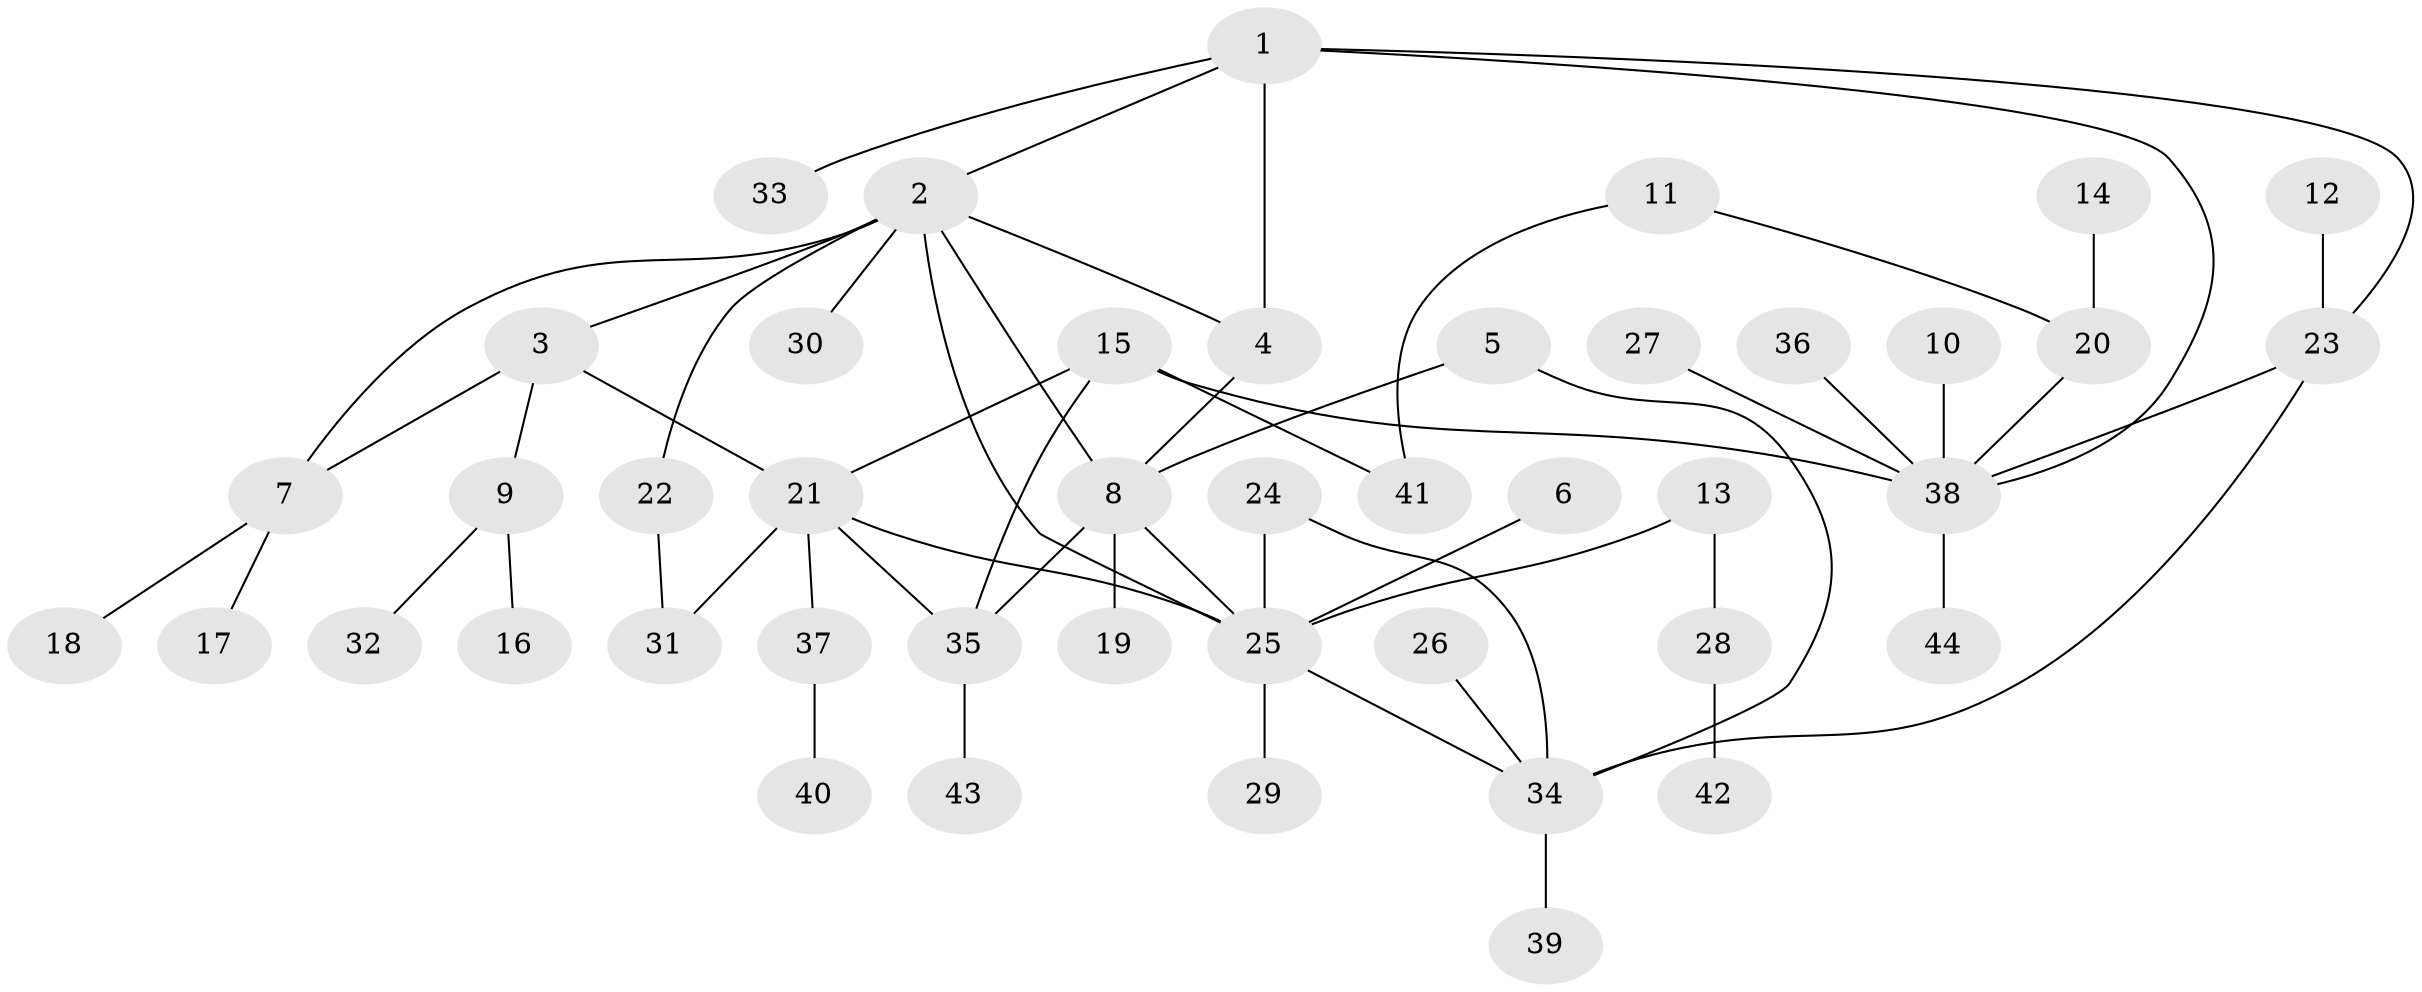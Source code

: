// original degree distribution, {3: 0.09722222222222222, 7: 0.027777777777777776, 10: 0.013888888888888888, 5: 0.08333333333333333, 6: 0.027777777777777776, 4: 0.041666666666666664, 9: 0.013888888888888888, 1: 0.5, 2: 0.19444444444444445}
// Generated by graph-tools (version 1.1) at 2025/37/03/04/25 23:37:43]
// undirected, 44 vertices, 57 edges
graph export_dot {
  node [color=gray90,style=filled];
  1;
  2;
  3;
  4;
  5;
  6;
  7;
  8;
  9;
  10;
  11;
  12;
  13;
  14;
  15;
  16;
  17;
  18;
  19;
  20;
  21;
  22;
  23;
  24;
  25;
  26;
  27;
  28;
  29;
  30;
  31;
  32;
  33;
  34;
  35;
  36;
  37;
  38;
  39;
  40;
  41;
  42;
  43;
  44;
  1 -- 2 [weight=1.0];
  1 -- 4 [weight=1.0];
  1 -- 23 [weight=1.0];
  1 -- 33 [weight=1.0];
  1 -- 38 [weight=1.0];
  2 -- 3 [weight=1.0];
  2 -- 4 [weight=1.0];
  2 -- 7 [weight=1.0];
  2 -- 8 [weight=1.0];
  2 -- 22 [weight=1.0];
  2 -- 25 [weight=2.0];
  2 -- 30 [weight=1.0];
  3 -- 7 [weight=1.0];
  3 -- 9 [weight=1.0];
  3 -- 21 [weight=1.0];
  4 -- 8 [weight=1.0];
  5 -- 8 [weight=1.0];
  5 -- 34 [weight=1.0];
  6 -- 25 [weight=1.0];
  7 -- 17 [weight=1.0];
  7 -- 18 [weight=1.0];
  8 -- 19 [weight=1.0];
  8 -- 25 [weight=1.0];
  8 -- 35 [weight=1.0];
  9 -- 16 [weight=1.0];
  9 -- 32 [weight=1.0];
  10 -- 38 [weight=1.0];
  11 -- 20 [weight=1.0];
  11 -- 41 [weight=1.0];
  12 -- 23 [weight=1.0];
  13 -- 25 [weight=1.0];
  13 -- 28 [weight=1.0];
  14 -- 20 [weight=1.0];
  15 -- 21 [weight=1.0];
  15 -- 35 [weight=1.0];
  15 -- 38 [weight=1.0];
  15 -- 41 [weight=1.0];
  20 -- 38 [weight=1.0];
  21 -- 25 [weight=1.0];
  21 -- 31 [weight=1.0];
  21 -- 35 [weight=1.0];
  21 -- 37 [weight=1.0];
  22 -- 31 [weight=1.0];
  23 -- 34 [weight=1.0];
  23 -- 38 [weight=1.0];
  24 -- 25 [weight=1.0];
  24 -- 34 [weight=1.0];
  25 -- 29 [weight=1.0];
  25 -- 34 [weight=1.0];
  26 -- 34 [weight=1.0];
  27 -- 38 [weight=1.0];
  28 -- 42 [weight=1.0];
  34 -- 39 [weight=1.0];
  35 -- 43 [weight=1.0];
  36 -- 38 [weight=1.0];
  37 -- 40 [weight=1.0];
  38 -- 44 [weight=1.0];
}
